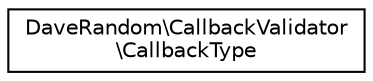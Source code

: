 digraph "Graphical Class Hierarchy"
{
 // INTERACTIVE_SVG=YES
 // LATEX_PDF_SIZE
  edge [fontname="Helvetica",fontsize="10",labelfontname="Helvetica",labelfontsize="10"];
  node [fontname="Helvetica",fontsize="10",shape=record];
  rankdir="LR";
  Node0 [label="DaveRandom\\CallbackValidator\l\\CallbackType",height=0.2,width=0.4,color="black", fillcolor="white", style="filled",URL="$d6/dae/class_dave_random_1_1_callback_validator_1_1_callback_type.html",tooltip=" "];
}
